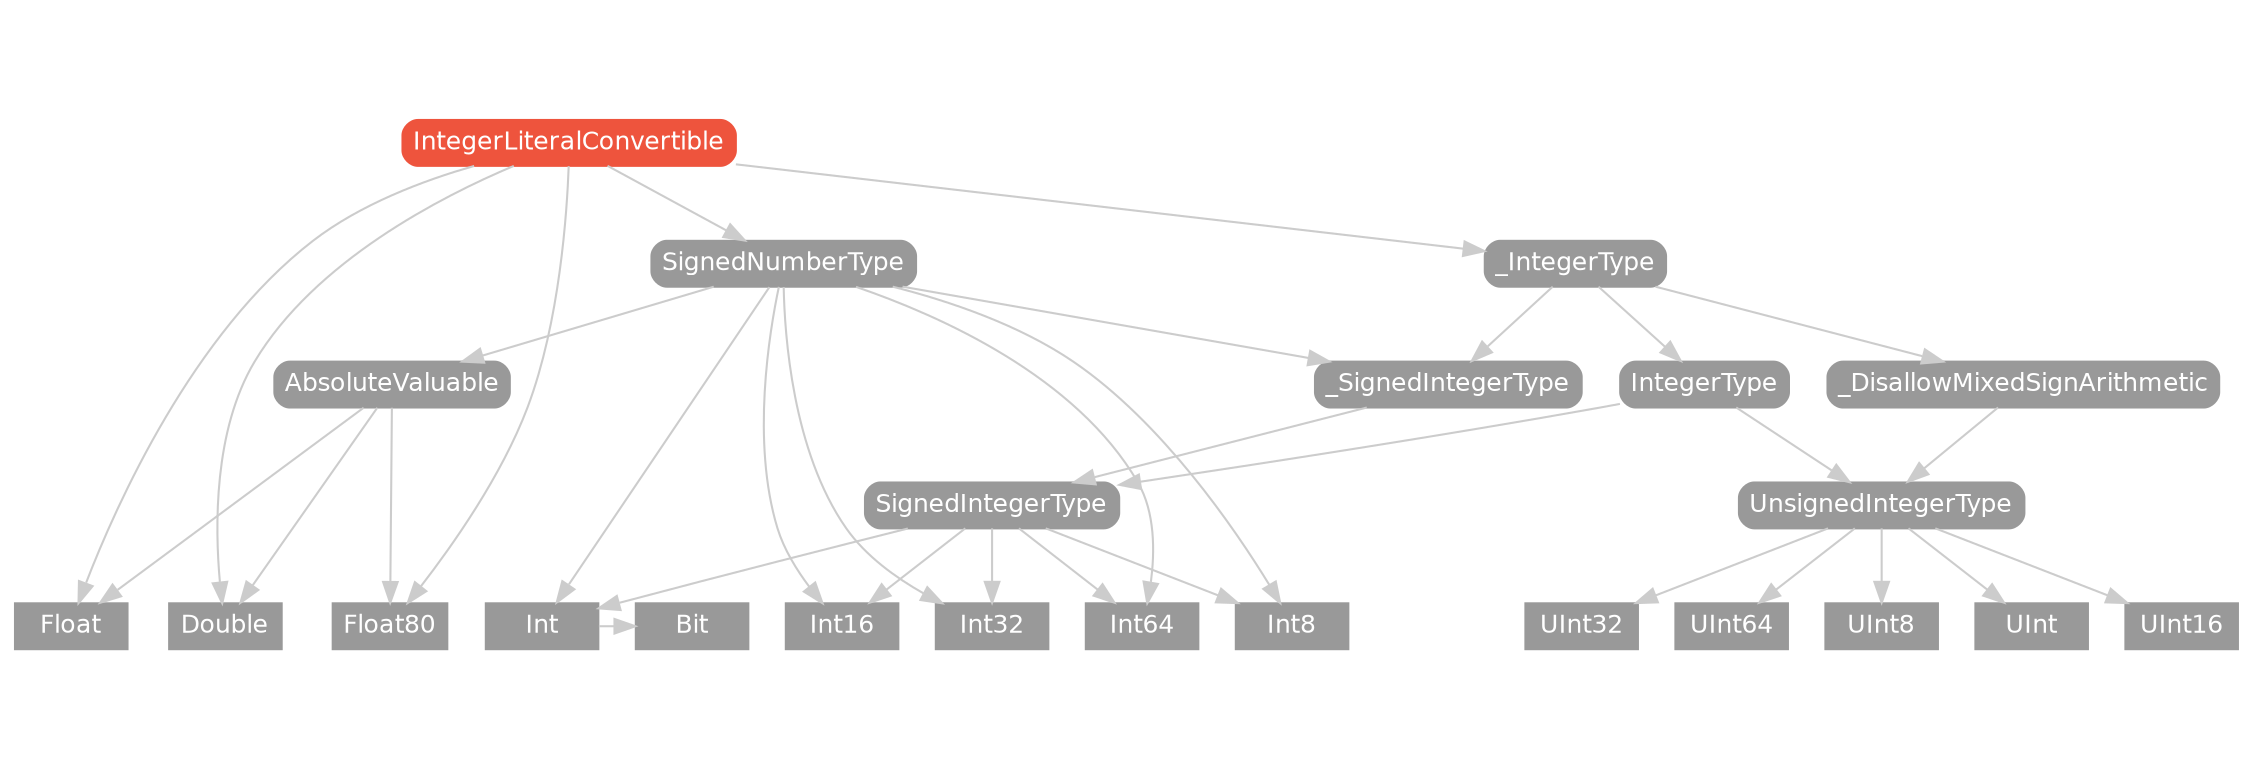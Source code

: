 strict digraph "IntegerLiteralConvertible - Type Hierarchy - SwiftDoc.org" {
    pad="0.1,0.8"
    node [shape=box, style="filled,rounded", color="#999999", fillcolor="#999999", fontcolor=white, fontname=Helvetica, fontnames="Helvetica,sansserif", fontsize=12, margin="0.07,0.05", height="0.3"]
    edge [color="#cccccc"]
    "AbsoluteValuable" [URL="/protocol/AbsoluteValuable/"]
    "Bit" [URL="/type/Bit/", style=filled]
    "Double" [URL="/type/Double/", style=filled]
    "Float" [URL="/type/Float/", style=filled]
    "Float80" [URL="/type/Float80/", style=filled]
    "Int" [URL="/type/Int/", style=filled]
    "Int16" [URL="/type/Int16/", style=filled]
    "Int32" [URL="/type/Int32/", style=filled]
    "Int64" [URL="/type/Int64/", style=filled]
    "Int8" [URL="/type/Int8/", style=filled]
    "IntegerLiteralConvertible" [URL="/protocol/IntegerLiteralConvertible/", style="filled,rounded", fillcolor="#ee543d", color="#ee543d"]
    "IntegerType" [URL="/protocol/IntegerType/"]
    "SignedIntegerType" [URL="/protocol/SignedIntegerType/"]
    "SignedNumberType" [URL="/protocol/SignedNumberType/"]
    "UInt" [URL="/type/UInt/", style=filled]
    "UInt16" [URL="/type/UInt16/", style=filled]
    "UInt32" [URL="/type/UInt32/", style=filled]
    "UInt64" [URL="/type/UInt64/", style=filled]
    "UInt8" [URL="/type/UInt8/", style=filled]
    "UnsignedIntegerType" [URL="/protocol/UnsignedIntegerType/"]
    "_DisallowMixedSignArithmetic" [URL="/protocol/_DisallowMixedSignArithmetic/"]
    "_IntegerType" [URL="/protocol/_IntegerType/"]
    "_SignedIntegerType" [URL="/protocol/_SignedIntegerType/"]    "IntegerLiteralConvertible" -> "Double"
    "IntegerLiteralConvertible" -> "Float"
    "IntegerLiteralConvertible" -> "Float80"
    "IntegerLiteralConvertible" -> "SignedNumberType"
    "IntegerLiteralConvertible" -> "_IntegerType"
    "SignedNumberType" -> "AbsoluteValuable"
    "SignedNumberType" -> "Int"
    "SignedNumberType" -> "Int16"
    "SignedNumberType" -> "Int32"
    "SignedNumberType" -> "Int64"
    "SignedNumberType" -> "Int8"
    "SignedNumberType" -> "_SignedIntegerType"
    "AbsoluteValuable" -> "Double"
    "AbsoluteValuable" -> "Float"
    "AbsoluteValuable" -> "Float80"
    "Int" -> "Bit"
    "_SignedIntegerType" -> "SignedIntegerType"
    "SignedIntegerType" -> "Int"
    "SignedIntegerType" -> "Int16"
    "SignedIntegerType" -> "Int32"
    "SignedIntegerType" -> "Int64"
    "SignedIntegerType" -> "Int8"
    "Int" -> "Bit"
    "_IntegerType" -> "IntegerType"
    "_IntegerType" -> "_DisallowMixedSignArithmetic"
    "_IntegerType" -> "_SignedIntegerType"
    "IntegerType" -> "SignedIntegerType"
    "IntegerType" -> "UnsignedIntegerType"
    "SignedIntegerType" -> "Int"
    "SignedIntegerType" -> "Int16"
    "SignedIntegerType" -> "Int32"
    "SignedIntegerType" -> "Int64"
    "SignedIntegerType" -> "Int8"
    "Int" -> "Bit"
    "UnsignedIntegerType" -> "UInt"
    "UnsignedIntegerType" -> "UInt16"
    "UnsignedIntegerType" -> "UInt32"
    "UnsignedIntegerType" -> "UInt64"
    "UnsignedIntegerType" -> "UInt8"
    "_DisallowMixedSignArithmetic" -> "UnsignedIntegerType"
    "UnsignedIntegerType" -> "UInt"
    "UnsignedIntegerType" -> "UInt16"
    "UnsignedIntegerType" -> "UInt32"
    "UnsignedIntegerType" -> "UInt64"
    "UnsignedIntegerType" -> "UInt8"
    "_SignedIntegerType" -> "SignedIntegerType"
    "SignedIntegerType" -> "Int"
    "SignedIntegerType" -> "Int16"
    "SignedIntegerType" -> "Int32"
    "SignedIntegerType" -> "Int64"
    "SignedIntegerType" -> "Int8"
    "Int" -> "Bit"
    subgraph Types {
        rank = max; "Double"; "Float"; "Float80"; "Int"; "Int16"; "Int32"; "Int64"; "Int8"; "Bit"; "UInt"; "UInt16"; "UInt32"; "UInt64"; "UInt8";
    }
}